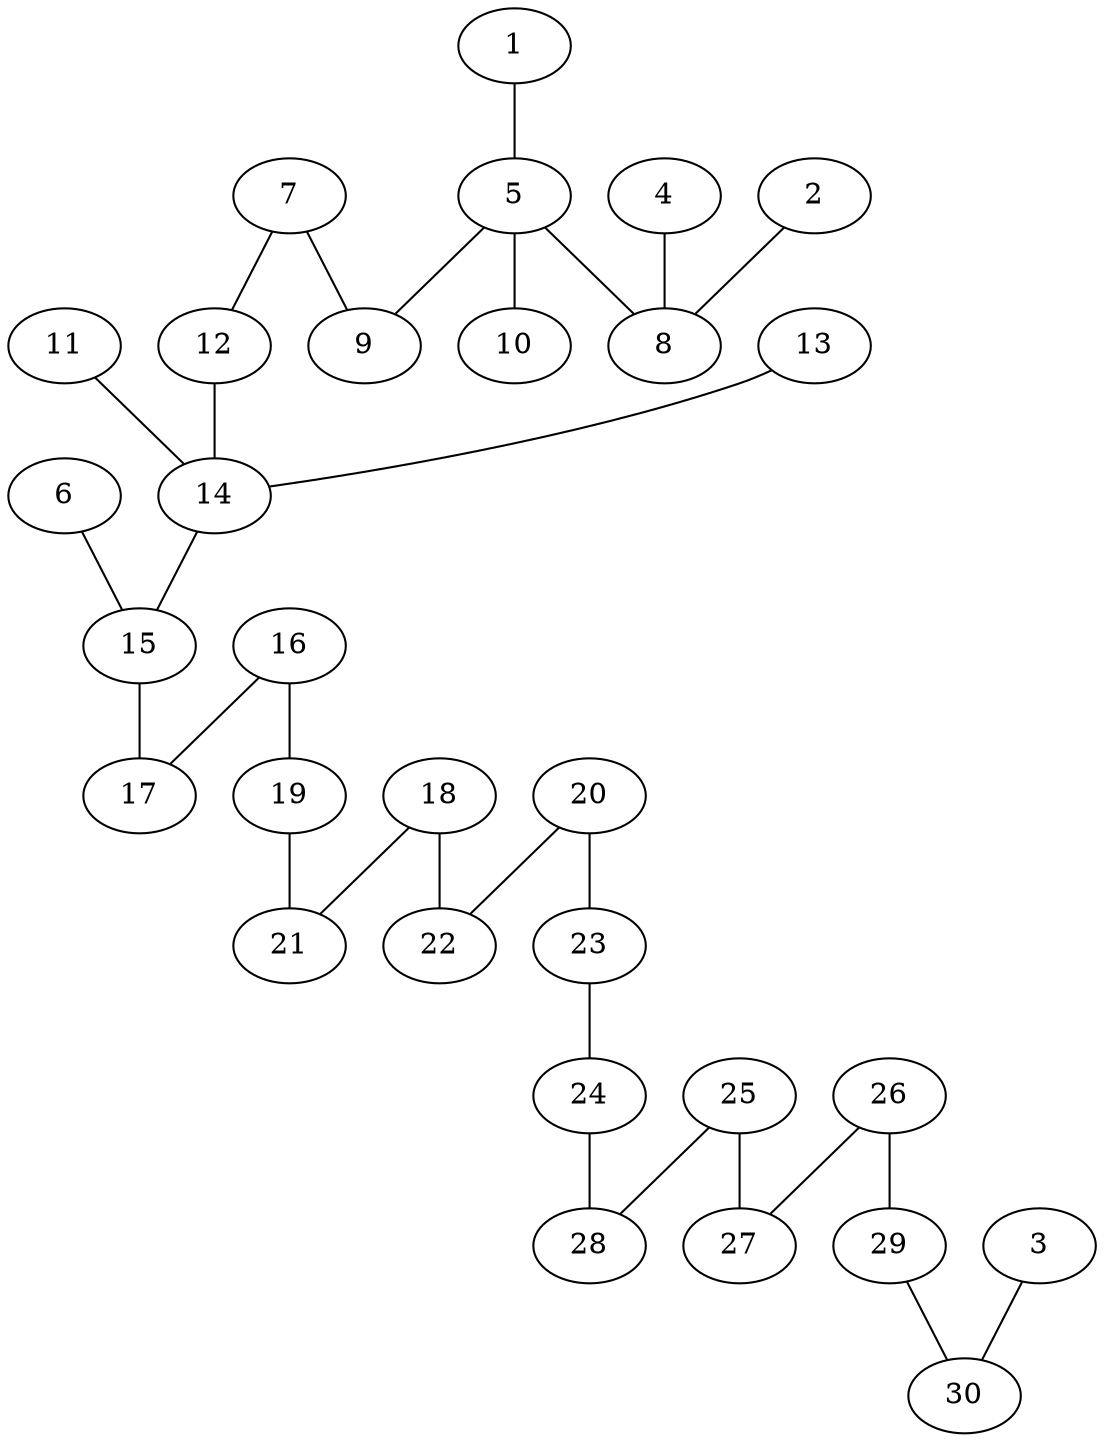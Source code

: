 graph x {
6 -- 15
11 -- 14
1 -- 5
2 -- 8
4 -- 8
5 -- 8
5 -- 10
5 -- 9
7 -- 9
7 -- 12
12 -- 14
13 -- 14
14 -- 15
15 -- 17
16 -- 17
16 -- 19
19 -- 21
18 -- 21
18 -- 22
20 -- 22
20 -- 23
23 -- 24
24 -- 28
25 -- 28
25 -- 27
26 -- 27
26 -- 29
29 -- 30
3 -- 30
}